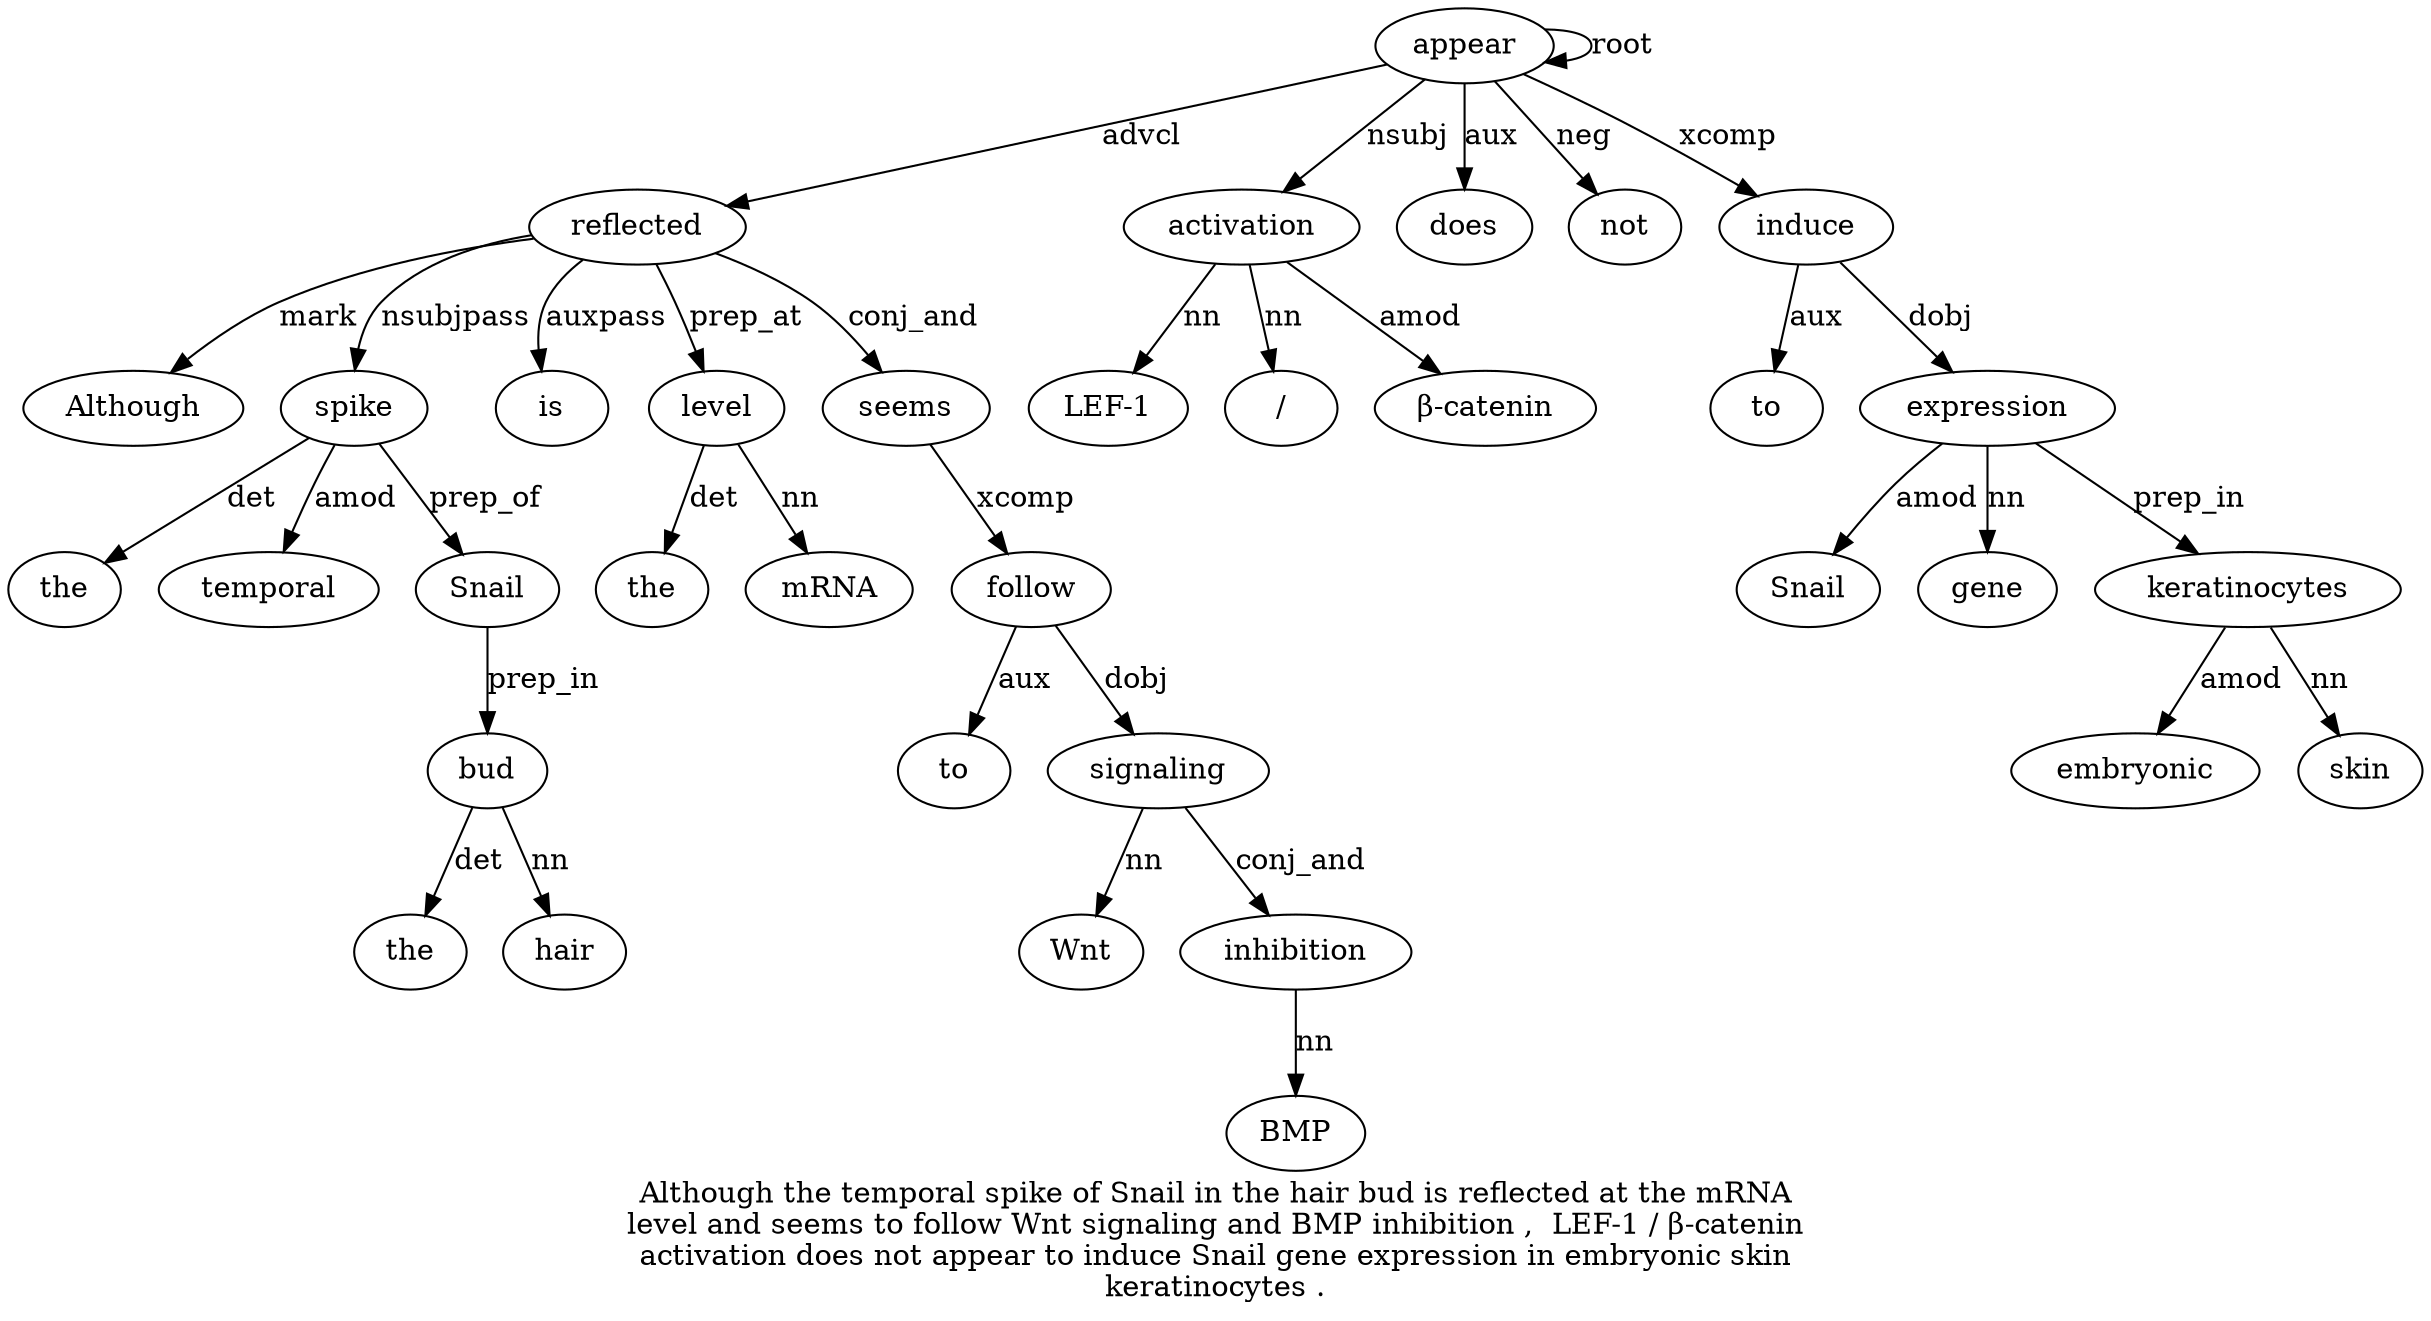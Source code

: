 digraph "Although the temporal spike of Snail in the hair bud is reflected at the mRNA level and seems to follow Wnt signaling and BMP inhibition ,  LEF-1 / β-catenin activation does not appear to induce Snail gene expression in embryonic skin keratinocytes ." {
label="Although the temporal spike of Snail in the hair bud is reflected at the mRNA
level and seems to follow Wnt signaling and BMP inhibition ,  LEF-1 / β-catenin
activation does not appear to induce Snail gene expression in embryonic skin
keratinocytes .";
reflected12 [style=filled, fillcolor=white, label=reflected];
Although1 [style=filled, fillcolor=white, label=Although];
reflected12 -> Although1  [label=mark];
spike4 [style=filled, fillcolor=white, label=spike];
the2 [style=filled, fillcolor=white, label=the];
spike4 -> the2  [label=det];
temporal3 [style=filled, fillcolor=white, label=temporal];
spike4 -> temporal3  [label=amod];
reflected12 -> spike4  [label=nsubjpass];
Snail6 [style=filled, fillcolor=white, label=Snail];
spike4 -> Snail6  [label=prep_of];
bud10 [style=filled, fillcolor=white, label=bud];
the8 [style=filled, fillcolor=white, label=the];
bud10 -> the8  [label=det];
hair9 [style=filled, fillcolor=white, label=hair];
bud10 -> hair9  [label=nn];
Snail6 -> bud10  [label=prep_in];
is11 [style=filled, fillcolor=white, label=is];
reflected12 -> is11  [label=auxpass];
appear33 [style=filled, fillcolor=white, label=appear];
appear33 -> reflected12  [label=advcl];
level16 [style=filled, fillcolor=white, label=level];
the14 [style=filled, fillcolor=white, label=the];
level16 -> the14  [label=det];
mRNA15 [style=filled, fillcolor=white, label=mRNA];
level16 -> mRNA15  [label=nn];
reflected12 -> level16  [label=prep_at];
seems18 [style=filled, fillcolor=white, label=seems];
reflected12 -> seems18  [label=conj_and];
follow20 [style=filled, fillcolor=white, label=follow];
to19 [style=filled, fillcolor=white, label=to];
follow20 -> to19  [label=aux];
seems18 -> follow20  [label=xcomp];
signaling22 [style=filled, fillcolor=white, label=signaling];
Wnt21 [style=filled, fillcolor=white, label=Wnt];
signaling22 -> Wnt21  [label=nn];
follow20 -> signaling22  [label=dobj];
inhibition25 [style=filled, fillcolor=white, label=inhibition];
BMP24 [style=filled, fillcolor=white, label=BMP];
inhibition25 -> BMP24  [label=nn];
signaling22 -> inhibition25  [label=conj_and];
activation30 [style=filled, fillcolor=white, label=activation];
"LEF-127" [style=filled, fillcolor=white, label="LEF-1"];
activation30 -> "LEF-127"  [label=nn];
"/28" [style=filled, fillcolor=white, label="/"];
activation30 -> "/28"  [label=nn];
"β-catenin29" [style=filled, fillcolor=white, label="β-catenin"];
activation30 -> "β-catenin29"  [label=amod];
appear33 -> activation30  [label=nsubj];
does31 [style=filled, fillcolor=white, label=does];
appear33 -> does31  [label=aux];
not32 [style=filled, fillcolor=white, label=not];
appear33 -> not32  [label=neg];
appear33 -> appear33  [label=root];
induce35 [style=filled, fillcolor=white, label=induce];
to34 [style=filled, fillcolor=white, label=to];
induce35 -> to34  [label=aux];
appear33 -> induce35  [label=xcomp];
expression38 [style=filled, fillcolor=white, label=expression];
Snail36 [style=filled, fillcolor=white, label=Snail];
expression38 -> Snail36  [label=amod];
gene37 [style=filled, fillcolor=white, label=gene];
expression38 -> gene37  [label=nn];
induce35 -> expression38  [label=dobj];
keratinocytes42 [style=filled, fillcolor=white, label=keratinocytes];
embryonic40 [style=filled, fillcolor=white, label=embryonic];
keratinocytes42 -> embryonic40  [label=amod];
skin41 [style=filled, fillcolor=white, label=skin];
keratinocytes42 -> skin41  [label=nn];
expression38 -> keratinocytes42  [label=prep_in];
}
